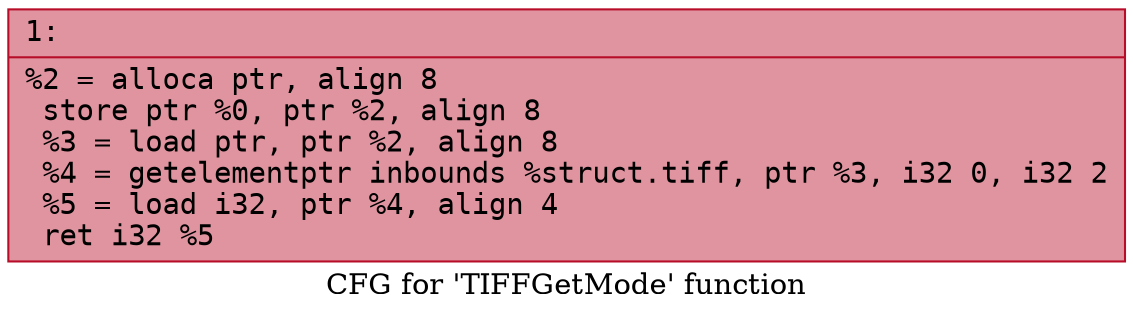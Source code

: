 digraph "CFG for 'TIFFGetMode' function" {
	label="CFG for 'TIFFGetMode' function";

	Node0x60000320bb60 [shape=record,color="#b70d28ff", style=filled, fillcolor="#b70d2870" fontname="Courier",label="{1:\l|  %2 = alloca ptr, align 8\l  store ptr %0, ptr %2, align 8\l  %3 = load ptr, ptr %2, align 8\l  %4 = getelementptr inbounds %struct.tiff, ptr %3, i32 0, i32 2\l  %5 = load i32, ptr %4, align 4\l  ret i32 %5\l}"];
}
